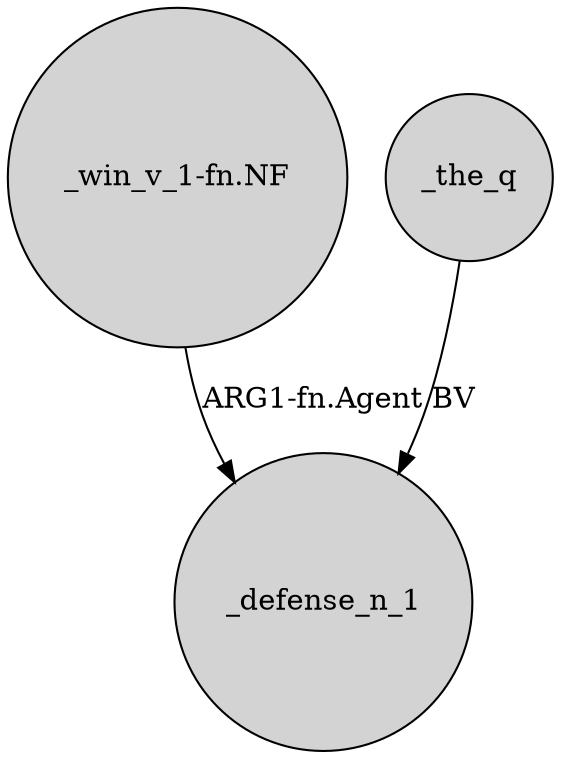 digraph {
	node [shape=circle style=filled]
	"_win_v_1-fn.NF" -> _defense_n_1 [label="ARG1-fn.Agent"]
	_the_q -> _defense_n_1 [label=BV]
}
